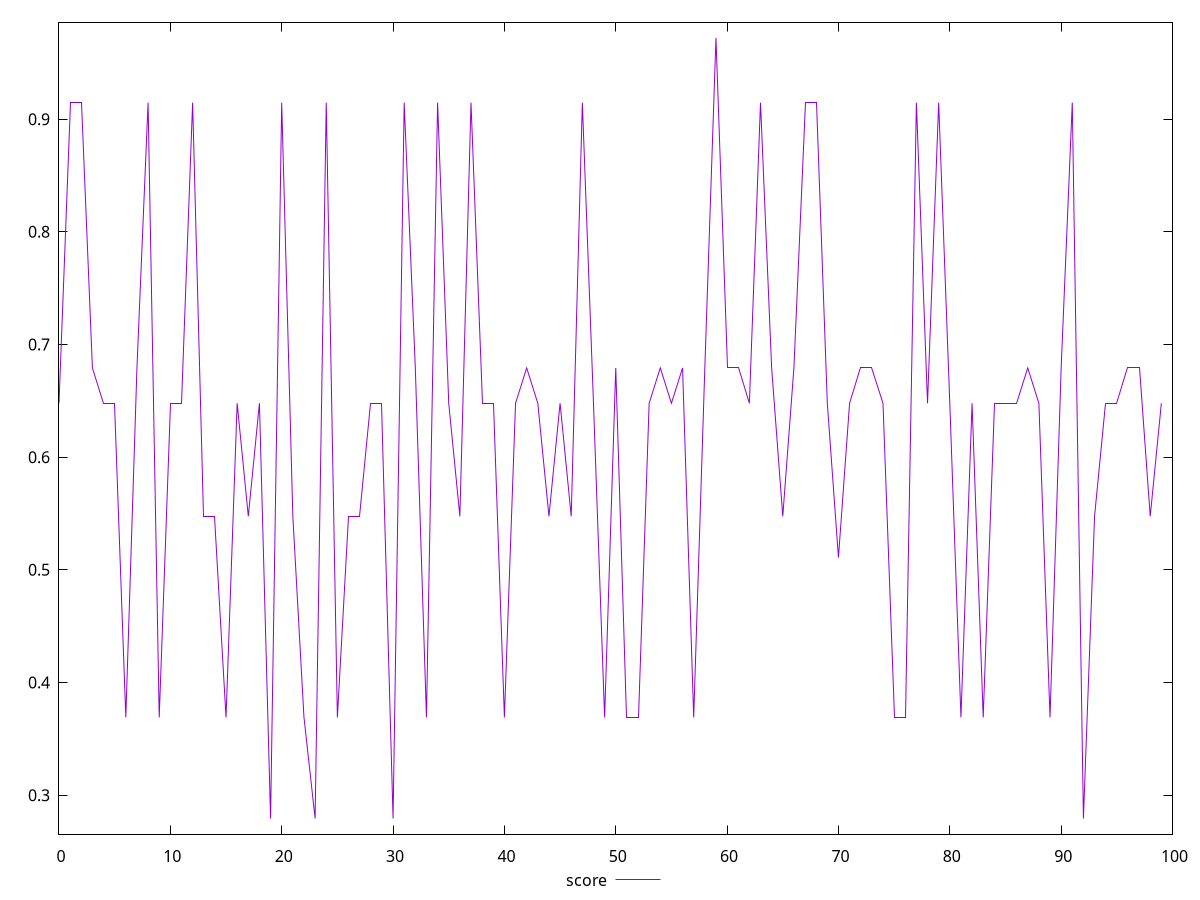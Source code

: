 reset
set terminal svg size 640, 490 enhanced background rgb 'white'
set output "report_00007_2020-12-11T15:55:29.892Z/cumulative-layout-shift/samples/pages+cached+noadtech/score/values.svg"

$score <<EOF
0 0.6478936866255779
1 0.9146517814122077
2 0.9146517814122077
3 0.6792219852973744
4 0.6478936866255779
5 0.6478936866255779
6 0.3690659991228524
7 0.6792219852973744
8 0.9146517814122077
9 0.3690659991228524
10 0.6478936866255779
11 0.6478936866255779
12 0.9146517814122077
13 0.5475454610271884
14 0.5475454610271884
15 0.3690659991228524
16 0.6478936866255779
17 0.5475454610271884
18 0.6478936866255779
19 0.27931295209719315
20 0.9146517814122077
21 0.5475454610271884
22 0.3690659991228524
23 0.27931295209719315
24 0.9146517814122077
25 0.3690659991228524
26 0.5475454610271884
27 0.5475454610271884
28 0.6478936866255779
29 0.6478936866255779
30 0.27931295209719315
31 0.9146517814122077
32 0.6792219852973744
33 0.3690659991228524
34 0.9146517814122077
35 0.6478936866255779
36 0.5475454610271884
37 0.9146517814122077
38 0.6478936866255779
39 0.6478936866255779
40 0.3690659991228524
41 0.6478936866255779
42 0.6792219852973744
43 0.6478936866255779
44 0.5475454610271884
45 0.6478936866255779
46 0.5475454610271884
47 0.9146517814122077
48 0.6478936866255779
49 0.3690659991228524
50 0.6792219852973744
51 0.3690659991228524
52 0.3690659991228524
53 0.6478936866255779
54 0.6792219852973744
55 0.6478936866255779
56 0.6792219852973744
57 0.3690659991228524
58 0.6792219852973744
59 0.9721147685558164
60 0.6792219852973744
61 0.6792219852973744
62 0.6478936866255779
63 0.9146517814122077
64 0.6792219852973744
65 0.5475454610271884
66 0.6792219852973744
67 0.9146517814122077
68 0.9146517814122077
69 0.6478936866255779
70 0.510896870453301
71 0.6478936866255779
72 0.6792219852973744
73 0.6792219852973744
74 0.6478936866255779
75 0.3690659991228524
76 0.3690659991228524
77 0.9146517814122077
78 0.6478936866255779
79 0.9146517814122077
80 0.6478936866255779
81 0.3690659991228524
82 0.6478936866255779
83 0.3690659991228524
84 0.6478936866255779
85 0.6478936866255779
86 0.6478936866255779
87 0.6792219852973744
88 0.6478936866255779
89 0.3690659991228524
90 0.6792219852973744
91 0.9146517814122077
92 0.27931295209719315
93 0.5475454610271884
94 0.6478936866255779
95 0.6478936866255779
96 0.6792219852973744
97 0.6792219852973744
98 0.5475454610271884
99 0.6478936866255779
EOF

set key outside below
set yrange [0.26545691576802066:0.9859708048849888]

plot \
  $score title "score" with line, \


reset